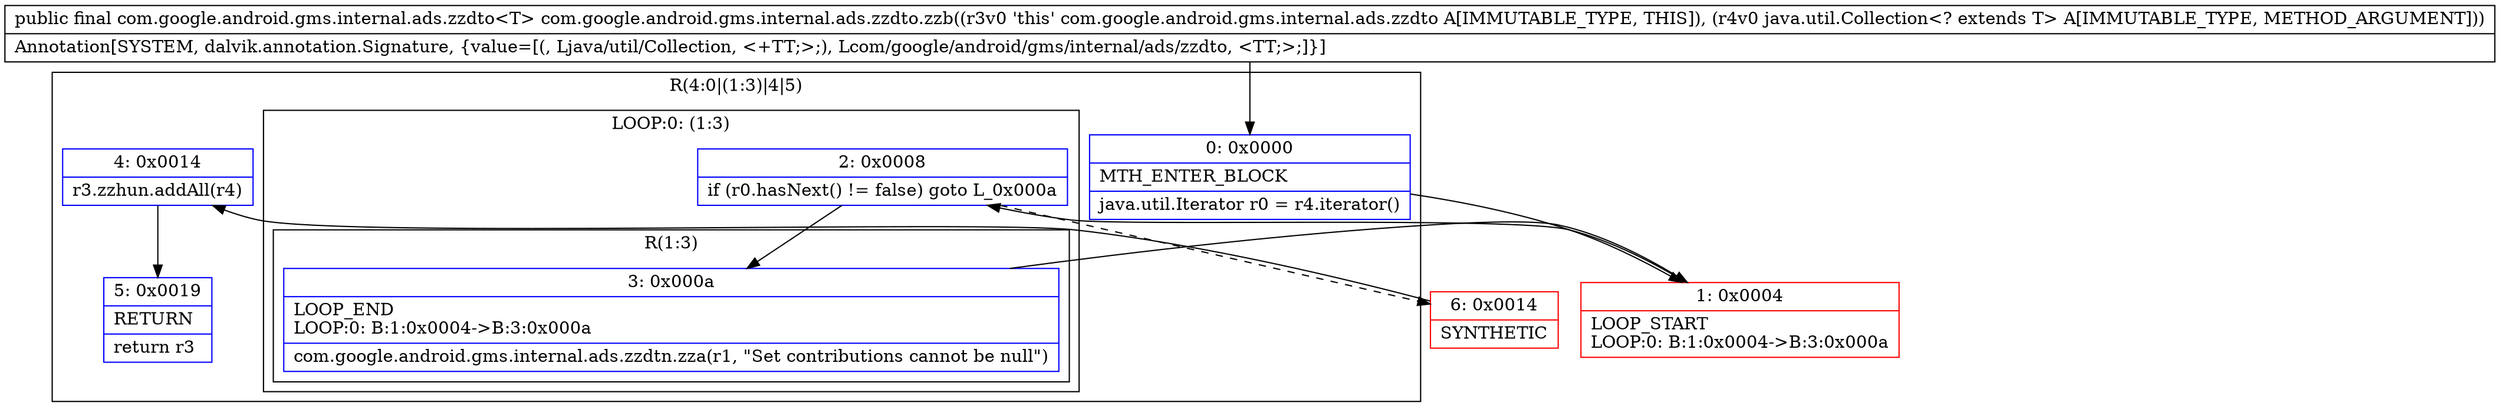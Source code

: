 digraph "CFG forcom.google.android.gms.internal.ads.zzdto.zzb(Ljava\/util\/Collection;)Lcom\/google\/android\/gms\/internal\/ads\/zzdto;" {
subgraph cluster_Region_596398114 {
label = "R(4:0|(1:3)|4|5)";
node [shape=record,color=blue];
Node_0 [shape=record,label="{0\:\ 0x0000|MTH_ENTER_BLOCK\l|java.util.Iterator r0 = r4.iterator()\l}"];
subgraph cluster_LoopRegion_1183276414 {
label = "LOOP:0: (1:3)";
node [shape=record,color=blue];
Node_2 [shape=record,label="{2\:\ 0x0008|if (r0.hasNext() != false) goto L_0x000a\l}"];
subgraph cluster_Region_1458292130 {
label = "R(1:3)";
node [shape=record,color=blue];
Node_3 [shape=record,label="{3\:\ 0x000a|LOOP_END\lLOOP:0: B:1:0x0004\-\>B:3:0x000a\l|com.google.android.gms.internal.ads.zzdtn.zza(r1, \"Set contributions cannot be null\")\l}"];
}
}
Node_4 [shape=record,label="{4\:\ 0x0014|r3.zzhun.addAll(r4)\l}"];
Node_5 [shape=record,label="{5\:\ 0x0019|RETURN\l|return r3\l}"];
}
Node_1 [shape=record,color=red,label="{1\:\ 0x0004|LOOP_START\lLOOP:0: B:1:0x0004\-\>B:3:0x000a\l}"];
Node_6 [shape=record,color=red,label="{6\:\ 0x0014|SYNTHETIC\l}"];
MethodNode[shape=record,label="{public final com.google.android.gms.internal.ads.zzdto\<T\> com.google.android.gms.internal.ads.zzdto.zzb((r3v0 'this' com.google.android.gms.internal.ads.zzdto A[IMMUTABLE_TYPE, THIS]), (r4v0 java.util.Collection\<? extends T\> A[IMMUTABLE_TYPE, METHOD_ARGUMENT]))  | Annotation[SYSTEM, dalvik.annotation.Signature, \{value=[(, Ljava\/util\/Collection, \<+TT;\>;), Lcom\/google\/android\/gms\/internal\/ads\/zzdto, \<TT;\>;]\}]\l}"];
MethodNode -> Node_0;
Node_0 -> Node_1;
Node_2 -> Node_3;
Node_2 -> Node_6[style=dashed];
Node_3 -> Node_1;
Node_4 -> Node_5;
Node_1 -> Node_2;
Node_6 -> Node_4;
}

